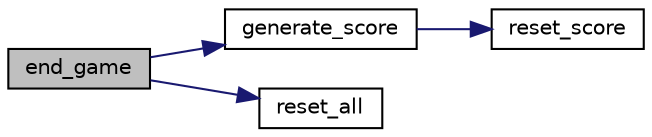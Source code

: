 digraph "end_game"
{
 // LATEX_PDF_SIZE
  edge [fontname="Helvetica",fontsize="10",labelfontname="Helvetica",labelfontsize="10"];
  node [fontname="Helvetica",fontsize="10",shape=record];
  rankdir="LR";
  Node1 [label="end_game",height=0.2,width=0.4,color="black", fillcolor="grey75", style="filled", fontcolor="black",tooltip="Ends the game. Generates the score and resets all the variables."];
  Node1 -> Node2 [color="midnightblue",fontsize="10",style="solid",fontname="Helvetica"];
  Node2 [label="generate_score",height=0.2,width=0.4,color="black", fillcolor="white", style="filled",URL="$gameover_8c.html#a198f970ec5b1eaaa5ce6b03594645577",tooltip="Generates the player's final score. The final score is based on the number of correct words,..."];
  Node2 -> Node3 [color="midnightblue",fontsize="10",style="solid",fontname="Helvetica"];
  Node3 [label="reset_score",height=0.2,width=0.4,color="black", fillcolor="white", style="filled",URL="$gameover_8c.html#aaf42193539144c0966542d7da8965c7b",tooltip="Resets the score."];
  Node1 -> Node4 [color="midnightblue",fontsize="10",style="solid",fontname="Helvetica"];
  Node4 [label="reset_all",height=0.2,width=0.4,color="black", fillcolor="white", style="filled",URL="$game_8c.html#a265da85056f5eee8bcc6ade9b333480c",tooltip="Resets all the variables."];
}
